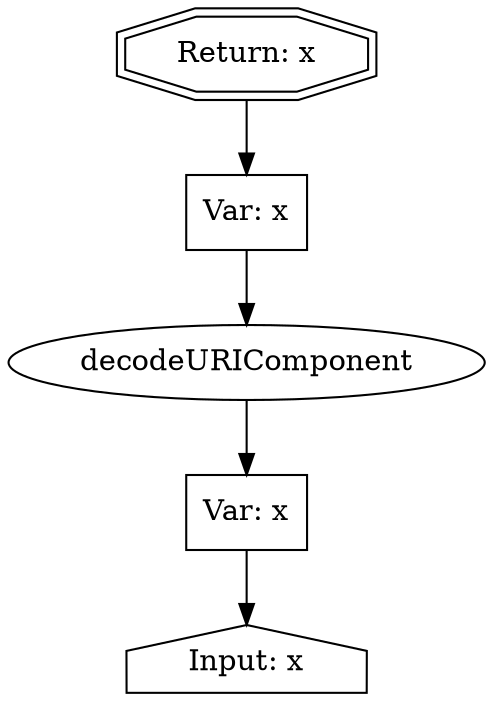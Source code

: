 digraph cfg {
  n1 [shape=doubleoctagon, label="Return: x"];
  n3 [shape=house, label="Input: x"];
  n4 [shape=ellipse, label="decodeURIComponent"];
  n2 [shape=box, label="Var: x"];
  n7 [shape=box, label="Var: x"];
  n4 -> n2;
  n2 -> n3;
  n1 -> n7;
  n7 -> n4;
} 